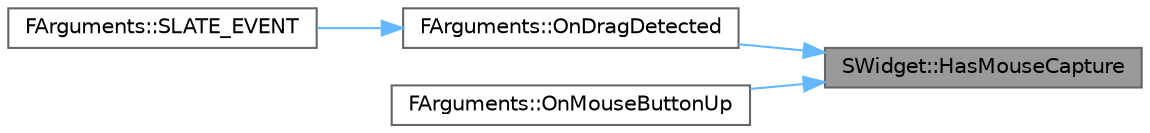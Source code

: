 digraph "SWidget::HasMouseCapture"
{
 // INTERACTIVE_SVG=YES
 // LATEX_PDF_SIZE
  bgcolor="transparent";
  edge [fontname=Helvetica,fontsize=10,labelfontname=Helvetica,labelfontsize=10];
  node [fontname=Helvetica,fontsize=10,shape=box,height=0.2,width=0.4];
  rankdir="RL";
  Node1 [id="Node000001",label="SWidget::HasMouseCapture",height=0.2,width=0.4,color="gray40", fillcolor="grey60", style="filled", fontcolor="black",tooltip="Checks to see if this widget is the current mouse captor."];
  Node1 -> Node2 [id="edge1_Node000001_Node000002",dir="back",color="steelblue1",style="solid",tooltip=" "];
  Node2 [id="Node000002",label="FArguments::OnDragDetected",height=0.2,width=0.4,color="grey40", fillcolor="white", style="filled",URL="$d4/dd9/classSTableRow.html#a4d78839b5e87b803b19e82a80d21d541",tooltip=" "];
  Node2 -> Node3 [id="edge2_Node000002_Node000003",dir="back",color="steelblue1",style="solid",tooltip=" "];
  Node3 [id="Node000003",label="FArguments::SLATE_EVENT",height=0.2,width=0.4,color="grey40", fillcolor="white", style="filled",URL="$d4/dd9/classSTableRow.html#ab08f28e56c0f4894e3b4b4f78b9c51bd",tooltip=" "];
  Node1 -> Node4 [id="edge3_Node000001_Node000004",dir="back",color="steelblue1",style="solid",tooltip=" "];
  Node4 [id="Node000004",label="FArguments::OnMouseButtonUp",height=0.2,width=0.4,color="grey40", fillcolor="white", style="filled",URL="$d4/dd9/classSTableRow.html#a7f66927b6a2838ca374fc2f6de31a263",tooltip=" "];
}
